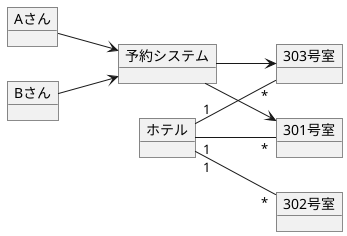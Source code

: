 @startuml
left to right direction

object ホテル
object Aさん
object Bさん
object 予約システム
object 301号室
object 302号室
object 303号室

ホテル "1" -- "*" 301号室
ホテル "1" -- "*" 302号室
ホテル "1" -- "*" 303号室
Aさん --> 予約システム
予約システム --> 301号室
Bさん --> 予約システム
予約システム --> 303号室
@enduml